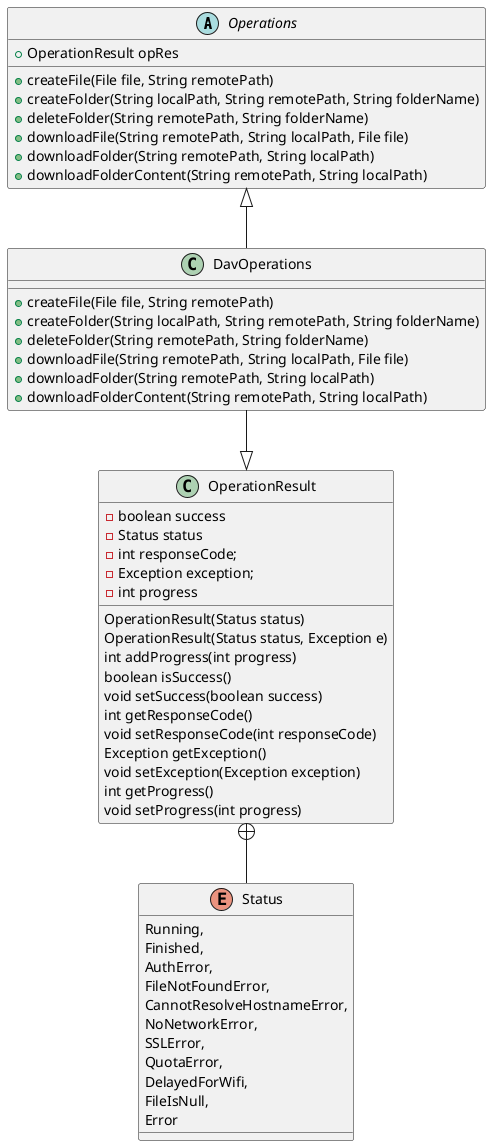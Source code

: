 @startuml
abstract class Operations {
    +OperationResult opRes
    +createFile(File file, String remotePath)
    +createFolder(String localPath, String remotePath, String folderName)
    +deleteFolder(String remotePath, String folderName)
    +downloadFile(String remotePath, String localPath, File file)
    +downloadFolder(String remotePath, String localPath)
    +downloadFolderContent(String remotePath, String localPath)
}

class DavOperations extends Operations {
    +createFile(File file, String remotePath)
    +createFolder(String localPath, String remotePath, String folderName)
    +deleteFolder(String remotePath, String folderName)
    +downloadFile(String remotePath, String localPath, File file)
    +downloadFolder(String remotePath, String localPath)
    +downloadFolderContent(String remotePath, String localPath)
}

DavOperations --|> OperationResult

class OperationResult{
    - boolean success
    - Status status
    - int responseCode;
    - Exception exception;
    - int progress
    OperationResult(Status status)
    OperationResult(Status status, Exception e)
    int addProgress(int progress)
    boolean isSuccess()
    void setSuccess(boolean success)
    int getResponseCode()
    void setResponseCode(int responseCode)
    Exception getException()
    void setException(Exception exception)
    int getProgress()
    void setProgress(int progress)
}

OperationResult +-- Status

enum Status {
    Running,
    Finished,
    AuthError,
    FileNotFoundError,
    CannotResolveHostnameError,
    NoNetworkError,
    SSLError,
    QuotaError,
    DelayedForWifi,
    FileIsNull,
    Error
}

@enduml